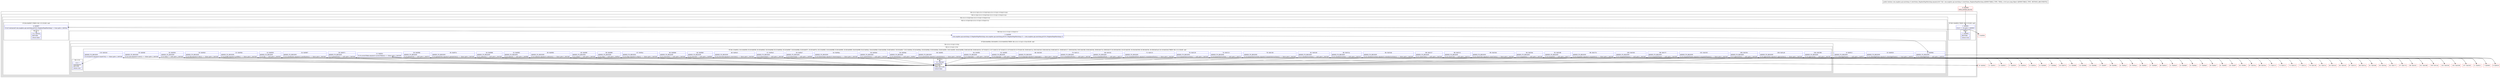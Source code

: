 digraph "CFG forcom.mapbox.api.matching.v5.AutoValue_MapboxMapMatching.equals(Ljava\/lang\/Object;)Z" {
subgraph cluster_Region_2021094737 {
label = "R(1:(2:(1:2)|(1:(2:(1:112)|(3:5|(1:(2:(1:111)|(1:113)))|111)))))";
node [shape=record,color=blue];
subgraph cluster_Region_152181365 {
label = "R(2:(1:2)|(1:(2:(1:112)|(3:5|(1:(2:(1:111)|(1:113)))|111))))";
node [shape=record,color=blue];
subgraph cluster_IfRegion_1290891994 {
label = "IF [B:1:0x0001] THEN: R(1:2) ELSE: null";
node [shape=record,color=blue];
Node_1 [shape=record,label="{1\:\ 0x0001|if (r5 == r4) goto L_0x0003\l}"];
subgraph cluster_Region_503304610 {
label = "R(1:2)";
node [shape=record,color=blue];
Node_2 [shape=record,label="{2\:\ 0x0003|RETURN\l|return true\l}"];
}
}
subgraph cluster_Region_1583477425 {
label = "R(1:(2:(1:112)|(3:5|(1:(2:(1:111)|(1:113)))|111)))";
node [shape=record,color=blue];
subgraph cluster_Region_1194953402 {
label = "R(2:(1:112)|(3:5|(1:(2:(1:111)|(1:113)))|111))";
node [shape=record,color=blue];
subgraph cluster_IfRegion_10049317 {
label = "IF [B:4:0x0007] THEN: R(1:112) ELSE: null";
node [shape=record,color=blue];
Node_4 [shape=record,label="{4\:\ 0x0007|if ((r5 instanceof com.mapbox.api.matching.p010v5.MapboxMapMatching) != true) goto L_0x01ba\l}"];
subgraph cluster_Region_1661527125 {
label = "R(1:112)";
node [shape=record,color=blue];
Node_112 [shape=record,label="{112\:\ 0x01ba|RETURN\l|return false\l}"];
}
}
subgraph cluster_Region_778026043 {
label = "R(3:5|(1:(2:(1:111)|(1:113)))|111)";
node [shape=record,color=blue];
Node_5 [shape=record,label="{5\:\ 0x0009|com.mapbox.api.matching.v5.MapboxMapMatching com.mapbox.api.matching.p010v5.MapboxMapMatching r5 = (com.mapbox.api.matching.p010v5.MapboxMapMatching) r5\l}"];
subgraph cluster_IfRegion_1254282579 {
label = "IF [B:6:0x000d, B:8:0x0013, B:10:0x0020] THEN: R(1:(2:(1:111)|(1:113))) ELSE: null";
node [shape=record,color=blue];
Node_6 [shape=record,label="{6\:\ 0x000d|ADDED_TO_REGION\l|if (r4.clientAppName != null) goto L_0x0016\l}"];
Node_8 [shape=record,label="{8\:\ 0x0013|ADDED_TO_REGION\l|if (r5.clientAppName() == null) goto L_0x0022\l}"];
Node_10 [shape=record,label="{10\:\ 0x0020|ADDED_TO_REGION\l|if (r4.clientAppName.equals(r5.clientAppName()) == true) goto L_0x0022\l}"];
subgraph cluster_Region_850228991 {
label = "R(1:(2:(1:111)|(1:113)))";
node [shape=record,color=blue];
subgraph cluster_Region_969561674 {
label = "R(2:(1:111)|(1:113))";
node [shape=record,color=blue];
subgraph cluster_IfRegion_1493333167 {
label = "IF [B:12:0x002c, B:14:0x0030, B:16:0x0036, B:18:0x0043, B:20:0x004f, B:22:0x005b, B:24:0x0067, B:26:0x006b, B:28:0x0071, B:30:0x007e, B:32:0x0082, B:34:0x0088, B:36:0x0095, B:38:0x0099, B:40:0x009f, B:42:0x00ac, B:44:0x00b0, B:46:0x00b6, B:48:0x00c3, B:50:0x00c7, B:52:0x00cd, B:54:0x00da, B:56:0x00de, B:58:0x00e4, B:60:0x00f1, B:62:0x00f5, B:64:0x00fb, B:66:0x0108, B:68:0x010c, B:70:0x0112, B:72:0x011f, B:74:0x0123, B:76:0x0129, B:78:0x0136, B:80:0x013a, B:82:0x0140, B:84:0x014d, B:86:0x0151, B:88:0x0157, B:90:0x0164, B:92:0x0168, B:94:0x016e, B:96:0x017b, B:98:0x017f, B:100:0x0185, B:102:0x0192, B:104:0x0196, B:106:0x019c, B:108:0x01a9, B:110:0x01b5] THEN: R(1:111) ELSE: null";
node [shape=record,color=blue];
Node_12 [shape=record,label="{12\:\ 0x002c|if (r4.accessToken.equals(r5.accessToken()) == false) goto L_0x01b8\l}"];
Node_14 [shape=record,label="{14\:\ 0x0030|ADDED_TO_REGION\l|if (r4.tidy != null) goto L_0x0039\l}"];
Node_16 [shape=record,label="{16\:\ 0x0036|ADDED_TO_REGION\l|if (r5.tidy() != null) goto L_0x01b8\l}"];
Node_18 [shape=record,label="{18\:\ 0x0043|ADDED_TO_REGION\l|if (r4.tidy.equals(r5.tidy()) == false) goto L_0x01b8\l}"];
Node_20 [shape=record,label="{20\:\ 0x004f|ADDED_TO_REGION\l|if (r4.user.equals(r5.user()) == false) goto L_0x01b8\l}"];
Node_22 [shape=record,label="{22\:\ 0x005b|ADDED_TO_REGION\l|if (r4.profile.equals(r5.profile()) == false) goto L_0x01b8\l}"];
Node_24 [shape=record,label="{24\:\ 0x0067|ADDED_TO_REGION\l|if (r4.coordinates.equals(r5.coordinates()) == false) goto L_0x01b8\l}"];
Node_26 [shape=record,label="{26\:\ 0x006b|ADDED_TO_REGION\l|if (r4.geometries != null) goto L_0x0074\l}"];
Node_28 [shape=record,label="{28\:\ 0x0071|ADDED_TO_REGION\l|if (r5.geometries() != null) goto L_0x01b8\l}"];
Node_30 [shape=record,label="{30\:\ 0x007e|ADDED_TO_REGION\l|if (r4.geometries.equals(r5.geometries()) == false) goto L_0x01b8\l}"];
Node_32 [shape=record,label="{32\:\ 0x0082|ADDED_TO_REGION\l|if (r4.radiuses != null) goto L_0x008b\l}"];
Node_34 [shape=record,label="{34\:\ 0x0088|ADDED_TO_REGION\l|if (r5.radiuses() != null) goto L_0x01b8\l}"];
Node_36 [shape=record,label="{36\:\ 0x0095|ADDED_TO_REGION\l|if (r4.radiuses.equals(r5.radiuses()) == false) goto L_0x01b8\l}"];
Node_38 [shape=record,label="{38\:\ 0x0099|ADDED_TO_REGION\l|if (r4.steps != null) goto L_0x00a2\l}"];
Node_40 [shape=record,label="{40\:\ 0x009f|ADDED_TO_REGION\l|if (r5.steps() != null) goto L_0x01b8\l}"];
Node_42 [shape=record,label="{42\:\ 0x00ac|ADDED_TO_REGION\l|if (r4.steps.equals(r5.steps()) == false) goto L_0x01b8\l}"];
Node_44 [shape=record,label="{44\:\ 0x00b0|ADDED_TO_REGION\l|if (r4.overview != null) goto L_0x00b9\l}"];
Node_46 [shape=record,label="{46\:\ 0x00b6|ADDED_TO_REGION\l|if (r5.overview() != null) goto L_0x01b8\l}"];
Node_48 [shape=record,label="{48\:\ 0x00c3|ADDED_TO_REGION\l|if (r4.overview.equals(r5.overview()) == false) goto L_0x01b8\l}"];
Node_50 [shape=record,label="{50\:\ 0x00c7|ADDED_TO_REGION\l|if (r4.timestamps != null) goto L_0x00d0\l}"];
Node_52 [shape=record,label="{52\:\ 0x00cd|ADDED_TO_REGION\l|if (r5.timestamps() != null) goto L_0x01b8\l}"];
Node_54 [shape=record,label="{54\:\ 0x00da|ADDED_TO_REGION\l|if (r4.timestamps.equals(r5.timestamps()) == false) goto L_0x01b8\l}"];
Node_56 [shape=record,label="{56\:\ 0x00de|ADDED_TO_REGION\l|if (r4.annotations != null) goto L_0x00e7\l}"];
Node_58 [shape=record,label="{58\:\ 0x00e4|ADDED_TO_REGION\l|if (r5.annotations() != null) goto L_0x01b8\l}"];
Node_60 [shape=record,label="{60\:\ 0x00f1|ADDED_TO_REGION\l|if (r4.annotations.equals(r5.annotations()) == false) goto L_0x01b8\l}"];
Node_62 [shape=record,label="{62\:\ 0x00f5|ADDED_TO_REGION\l|if (r4.language != null) goto L_0x00fe\l}"];
Node_64 [shape=record,label="{64\:\ 0x00fb|ADDED_TO_REGION\l|if (r5.language() != null) goto L_0x01b8\l}"];
Node_66 [shape=record,label="{66\:\ 0x0108|ADDED_TO_REGION\l|if (r4.language.equals(r5.language()) == false) goto L_0x01b8\l}"];
Node_68 [shape=record,label="{68\:\ 0x010c|ADDED_TO_REGION\l|if (r4.roundaboutExits != null) goto L_0x0115\l}"];
Node_70 [shape=record,label="{70\:\ 0x0112|ADDED_TO_REGION\l|if (r5.roundaboutExits() != null) goto L_0x01b8\l}"];
Node_72 [shape=record,label="{72\:\ 0x011f|ADDED_TO_REGION\l|if (r4.roundaboutExits.equals(r5.roundaboutExits()) == false) goto L_0x01b8\l}"];
Node_74 [shape=record,label="{74\:\ 0x0123|ADDED_TO_REGION\l|if (r4.bannerInstructions != null) goto L_0x012c\l}"];
Node_76 [shape=record,label="{76\:\ 0x0129|ADDED_TO_REGION\l|if (r5.bannerInstructions() != null) goto L_0x01b8\l}"];
Node_78 [shape=record,label="{78\:\ 0x0136|ADDED_TO_REGION\l|if (r4.bannerInstructions.equals(r5.bannerInstructions()) == false) goto L_0x01b8\l}"];
Node_80 [shape=record,label="{80\:\ 0x013a|ADDED_TO_REGION\l|if (r4.voiceInstructions != null) goto L_0x0143\l}"];
Node_82 [shape=record,label="{82\:\ 0x0140|ADDED_TO_REGION\l|if (r5.voiceInstructions() != null) goto L_0x01b8\l}"];
Node_84 [shape=record,label="{84\:\ 0x014d|ADDED_TO_REGION\l|if (r4.voiceInstructions.equals(r5.voiceInstructions()) == false) goto L_0x01b8\l}"];
Node_86 [shape=record,label="{86\:\ 0x0151|ADDED_TO_REGION\l|if (r4.voiceUnits != null) goto L_0x015a\l}"];
Node_88 [shape=record,label="{88\:\ 0x0157|ADDED_TO_REGION\l|if (r5.voiceUnits() != null) goto L_0x01b8\l}"];
Node_90 [shape=record,label="{90\:\ 0x0164|ADDED_TO_REGION\l|if (r4.voiceUnits.equals(r5.voiceUnits()) == false) goto L_0x01b8\l}"];
Node_92 [shape=record,label="{92\:\ 0x0168|ADDED_TO_REGION\l|if (r4.waypoints != null) goto L_0x0171\l}"];
Node_94 [shape=record,label="{94\:\ 0x016e|ADDED_TO_REGION\l|if (r5.waypoints() != null) goto L_0x01b8\l}"];
Node_96 [shape=record,label="{96\:\ 0x017b|ADDED_TO_REGION\l|if (r4.waypoints.equals(r5.waypoints()) == false) goto L_0x01b8\l}"];
Node_98 [shape=record,label="{98\:\ 0x017f|ADDED_TO_REGION\l|if (r4.waypointNames != null) goto L_0x0188\l}"];
Node_100 [shape=record,label="{100\:\ 0x0185|ADDED_TO_REGION\l|if (r5.waypointNames() != null) goto L_0x01b8\l}"];
Node_102 [shape=record,label="{102\:\ 0x0192|ADDED_TO_REGION\l|if (r4.waypointNames.equals(r5.waypointNames()) == false) goto L_0x01b8\l}"];
Node_104 [shape=record,label="{104\:\ 0x0196|ADDED_TO_REGION\l|if (r4.approaches != null) goto L_0x019f\l}"];
Node_106 [shape=record,label="{106\:\ 0x019c|ADDED_TO_REGION\l|if (r5.approaches() != null) goto L_0x01b8\l}"];
Node_108 [shape=record,label="{108\:\ 0x01a9|ADDED_TO_REGION\l|if (r4.approaches.equals(r5.approaches()) == false) goto L_0x01b8\l}"];
Node_110 [shape=record,label="{110\:\ 0x01b5|ADDED_TO_REGION\l|if (r4.baseUrl.equals(r5.baseUrl()) == false) goto L_0x01b8\l}"];
subgraph cluster_Region_1931484713 {
label = "R(1:111)";
node [shape=record,color=blue];
Node_111 [shape=record,label="{111\:\ 0x01b8|SYNTHETIC\lRETURN\lORIG_RETURN\l|return false\l}"];
}
}
subgraph cluster_Region_1471051348 {
label = "R(1:113)";
node [shape=record,color=blue];
Node_113 [shape=record,label="{113\:\ ?|SYNTHETIC\lRETURN\l|return true\l}"];
}
}
}
}
Node_111 [shape=record,label="{111\:\ 0x01b8|SYNTHETIC\lRETURN\lORIG_RETURN\l|return false\l}"];
}
}
}
}
}
Node_0 [shape=record,color=red,label="{0\:\ 0x0000|MTH_ENTER_BLOCK\l}"];
Node_3 [shape=record,color=red,label="{3\:\ 0x0004}"];
Node_7 [shape=record,color=red,label="{7\:\ 0x000f}"];
Node_9 [shape=record,color=red,label="{9\:\ 0x0016}"];
Node_11 [shape=record,color=red,label="{11\:\ 0x0022}"];
Node_13 [shape=record,color=red,label="{13\:\ 0x002e}"];
Node_15 [shape=record,color=red,label="{15\:\ 0x0032}"];
Node_17 [shape=record,color=red,label="{17\:\ 0x0039}"];
Node_19 [shape=record,color=red,label="{19\:\ 0x0045}"];
Node_21 [shape=record,color=red,label="{21\:\ 0x0051}"];
Node_23 [shape=record,color=red,label="{23\:\ 0x005d}"];
Node_25 [shape=record,color=red,label="{25\:\ 0x0069}"];
Node_27 [shape=record,color=red,label="{27\:\ 0x006d}"];
Node_29 [shape=record,color=red,label="{29\:\ 0x0074}"];
Node_31 [shape=record,color=red,label="{31\:\ 0x0080}"];
Node_33 [shape=record,color=red,label="{33\:\ 0x0084}"];
Node_35 [shape=record,color=red,label="{35\:\ 0x008b}"];
Node_37 [shape=record,color=red,label="{37\:\ 0x0097}"];
Node_39 [shape=record,color=red,label="{39\:\ 0x009b}"];
Node_41 [shape=record,color=red,label="{41\:\ 0x00a2}"];
Node_43 [shape=record,color=red,label="{43\:\ 0x00ae}"];
Node_45 [shape=record,color=red,label="{45\:\ 0x00b2}"];
Node_47 [shape=record,color=red,label="{47\:\ 0x00b9}"];
Node_49 [shape=record,color=red,label="{49\:\ 0x00c5}"];
Node_51 [shape=record,color=red,label="{51\:\ 0x00c9}"];
Node_53 [shape=record,color=red,label="{53\:\ 0x00d0}"];
Node_55 [shape=record,color=red,label="{55\:\ 0x00dc}"];
Node_57 [shape=record,color=red,label="{57\:\ 0x00e0}"];
Node_59 [shape=record,color=red,label="{59\:\ 0x00e7}"];
Node_61 [shape=record,color=red,label="{61\:\ 0x00f3}"];
Node_63 [shape=record,color=red,label="{63\:\ 0x00f7}"];
Node_65 [shape=record,color=red,label="{65\:\ 0x00fe}"];
Node_67 [shape=record,color=red,label="{67\:\ 0x010a}"];
Node_69 [shape=record,color=red,label="{69\:\ 0x010e}"];
Node_71 [shape=record,color=red,label="{71\:\ 0x0115}"];
Node_73 [shape=record,color=red,label="{73\:\ 0x0121}"];
Node_75 [shape=record,color=red,label="{75\:\ 0x0125}"];
Node_77 [shape=record,color=red,label="{77\:\ 0x012c}"];
Node_79 [shape=record,color=red,label="{79\:\ 0x0138}"];
Node_81 [shape=record,color=red,label="{81\:\ 0x013c}"];
Node_83 [shape=record,color=red,label="{83\:\ 0x0143}"];
Node_85 [shape=record,color=red,label="{85\:\ 0x014f}"];
Node_87 [shape=record,color=red,label="{87\:\ 0x0153}"];
Node_89 [shape=record,color=red,label="{89\:\ 0x015a}"];
Node_91 [shape=record,color=red,label="{91\:\ 0x0166}"];
Node_93 [shape=record,color=red,label="{93\:\ 0x016a}"];
Node_95 [shape=record,color=red,label="{95\:\ 0x0171}"];
Node_97 [shape=record,color=red,label="{97\:\ 0x017d}"];
Node_99 [shape=record,color=red,label="{99\:\ 0x0181}"];
Node_101 [shape=record,color=red,label="{101\:\ 0x0188}"];
Node_103 [shape=record,color=red,label="{103\:\ 0x0194}"];
Node_105 [shape=record,color=red,label="{105\:\ 0x0198}"];
Node_107 [shape=record,color=red,label="{107\:\ 0x019f}"];
Node_109 [shape=record,color=red,label="{109\:\ 0x01ab}"];
MethodNode[shape=record,label="{public boolean com.mapbox.api.matching.v5.AutoValue_MapboxMapMatching.equals((r4v0 'this' com.mapbox.api.matching.v5.AutoValue_MapboxMapMatching A[IMMUTABLE_TYPE, THIS]), (r5v0 java.lang.Object A[IMMUTABLE_TYPE, METHOD_ARGUMENT])) }"];
MethodNode -> Node_0;
Node_1 -> Node_2;
Node_1 -> Node_3[style=dashed];
Node_4 -> Node_5[style=dashed];
Node_4 -> Node_112;
Node_5 -> Node_6;
Node_6 -> Node_7[style=dashed];
Node_6 -> Node_9;
Node_8 -> Node_111[style=dashed];
Node_8 -> Node_11;
Node_10 -> Node_11;
Node_10 -> Node_111[style=dashed];
Node_12 -> Node_13[style=dashed];
Node_12 -> Node_111;
Node_14 -> Node_15[style=dashed];
Node_14 -> Node_17;
Node_16 -> Node_111;
Node_16 -> Node_19[style=dashed];
Node_18 -> Node_19[style=dashed];
Node_18 -> Node_111;
Node_20 -> Node_21[style=dashed];
Node_20 -> Node_111;
Node_22 -> Node_23[style=dashed];
Node_22 -> Node_111;
Node_24 -> Node_25[style=dashed];
Node_24 -> Node_111;
Node_26 -> Node_27[style=dashed];
Node_26 -> Node_29;
Node_28 -> Node_111;
Node_28 -> Node_31[style=dashed];
Node_30 -> Node_31[style=dashed];
Node_30 -> Node_111;
Node_32 -> Node_33[style=dashed];
Node_32 -> Node_35;
Node_34 -> Node_111;
Node_34 -> Node_37[style=dashed];
Node_36 -> Node_37[style=dashed];
Node_36 -> Node_111;
Node_38 -> Node_39[style=dashed];
Node_38 -> Node_41;
Node_40 -> Node_111;
Node_40 -> Node_43[style=dashed];
Node_42 -> Node_43[style=dashed];
Node_42 -> Node_111;
Node_44 -> Node_45[style=dashed];
Node_44 -> Node_47;
Node_46 -> Node_111;
Node_46 -> Node_49[style=dashed];
Node_48 -> Node_49[style=dashed];
Node_48 -> Node_111;
Node_50 -> Node_51[style=dashed];
Node_50 -> Node_53;
Node_52 -> Node_111;
Node_52 -> Node_55[style=dashed];
Node_54 -> Node_55[style=dashed];
Node_54 -> Node_111;
Node_56 -> Node_57[style=dashed];
Node_56 -> Node_59;
Node_58 -> Node_111;
Node_58 -> Node_61[style=dashed];
Node_60 -> Node_61[style=dashed];
Node_60 -> Node_111;
Node_62 -> Node_63[style=dashed];
Node_62 -> Node_65;
Node_64 -> Node_111;
Node_64 -> Node_67[style=dashed];
Node_66 -> Node_67[style=dashed];
Node_66 -> Node_111;
Node_68 -> Node_69[style=dashed];
Node_68 -> Node_71;
Node_70 -> Node_111;
Node_70 -> Node_73[style=dashed];
Node_72 -> Node_73[style=dashed];
Node_72 -> Node_111;
Node_74 -> Node_75[style=dashed];
Node_74 -> Node_77;
Node_76 -> Node_111;
Node_76 -> Node_79[style=dashed];
Node_78 -> Node_79[style=dashed];
Node_78 -> Node_111;
Node_80 -> Node_81[style=dashed];
Node_80 -> Node_83;
Node_82 -> Node_111;
Node_82 -> Node_85[style=dashed];
Node_84 -> Node_85[style=dashed];
Node_84 -> Node_111;
Node_86 -> Node_87[style=dashed];
Node_86 -> Node_89;
Node_88 -> Node_111;
Node_88 -> Node_91[style=dashed];
Node_90 -> Node_91[style=dashed];
Node_90 -> Node_111;
Node_92 -> Node_93[style=dashed];
Node_92 -> Node_95;
Node_94 -> Node_111;
Node_94 -> Node_97[style=dashed];
Node_96 -> Node_97[style=dashed];
Node_96 -> Node_111;
Node_98 -> Node_99[style=dashed];
Node_98 -> Node_101;
Node_100 -> Node_111;
Node_100 -> Node_103[style=dashed];
Node_102 -> Node_103[style=dashed];
Node_102 -> Node_111;
Node_104 -> Node_105[style=dashed];
Node_104 -> Node_107;
Node_106 -> Node_111;
Node_106 -> Node_109[style=dashed];
Node_108 -> Node_109[style=dashed];
Node_108 -> Node_111;
Node_110 -> Node_111;
Node_110 -> Node_113[style=dashed];
Node_0 -> Node_1;
Node_3 -> Node_4;
Node_7 -> Node_8;
Node_9 -> Node_10;
Node_11 -> Node_12;
Node_13 -> Node_14;
Node_15 -> Node_16;
Node_17 -> Node_18;
Node_19 -> Node_20;
Node_21 -> Node_22;
Node_23 -> Node_24;
Node_25 -> Node_26;
Node_27 -> Node_28;
Node_29 -> Node_30;
Node_31 -> Node_32;
Node_33 -> Node_34;
Node_35 -> Node_36;
Node_37 -> Node_38;
Node_39 -> Node_40;
Node_41 -> Node_42;
Node_43 -> Node_44;
Node_45 -> Node_46;
Node_47 -> Node_48;
Node_49 -> Node_50;
Node_51 -> Node_52;
Node_53 -> Node_54;
Node_55 -> Node_56;
Node_57 -> Node_58;
Node_59 -> Node_60;
Node_61 -> Node_62;
Node_63 -> Node_64;
Node_65 -> Node_66;
Node_67 -> Node_68;
Node_69 -> Node_70;
Node_71 -> Node_72;
Node_73 -> Node_74;
Node_75 -> Node_76;
Node_77 -> Node_78;
Node_79 -> Node_80;
Node_81 -> Node_82;
Node_83 -> Node_84;
Node_85 -> Node_86;
Node_87 -> Node_88;
Node_89 -> Node_90;
Node_91 -> Node_92;
Node_93 -> Node_94;
Node_95 -> Node_96;
Node_97 -> Node_98;
Node_99 -> Node_100;
Node_101 -> Node_102;
Node_103 -> Node_104;
Node_105 -> Node_106;
Node_107 -> Node_108;
Node_109 -> Node_110;
}

